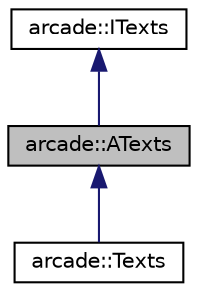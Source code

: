 digraph "arcade::ATexts"
{
 // LATEX_PDF_SIZE
  edge [fontname="Helvetica",fontsize="10",labelfontname="Helvetica",labelfontsize="10"];
  node [fontname="Helvetica",fontsize="10",shape=record];
  Node1 [label="arcade::ATexts",height=0.2,width=0.4,color="black", fillcolor="grey75", style="filled", fontcolor="black",tooltip=" "];
  Node2 -> Node1 [dir="back",color="midnightblue",fontsize="10",style="solid",fontname="Helvetica"];
  Node2 [label="arcade::ITexts",height=0.2,width=0.4,color="black", fillcolor="white", style="filled",URL="$classarcade_1_1_i_texts.html",tooltip=" "];
  Node1 -> Node3 [dir="back",color="midnightblue",fontsize="10",style="solid",fontname="Helvetica"];
  Node3 [label="arcade::Texts",height=0.2,width=0.4,color="black", fillcolor="white", style="filled",URL="$classarcade_1_1_texts.html",tooltip=" "];
}
